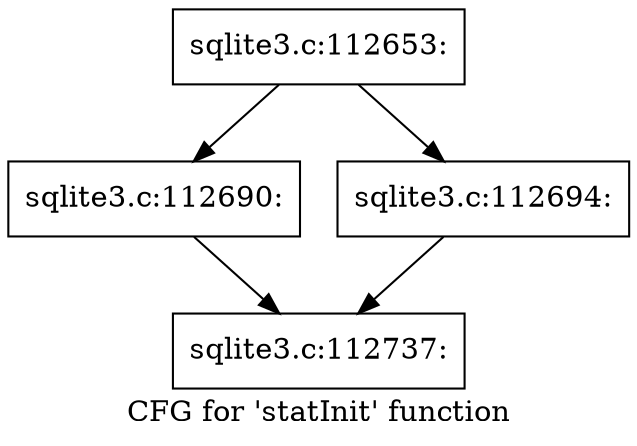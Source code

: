 digraph "CFG for 'statInit' function" {
	label="CFG for 'statInit' function";

	Node0x55c0f59c98b0 [shape=record,label="{sqlite3.c:112653:}"];
	Node0x55c0f59c98b0 -> Node0x55c0fa350200;
	Node0x55c0f59c98b0 -> Node0x55c0fa350250;
	Node0x55c0fa350200 [shape=record,label="{sqlite3.c:112690:}"];
	Node0x55c0fa350200 -> Node0x55c0fa34a690;
	Node0x55c0fa350250 [shape=record,label="{sqlite3.c:112694:}"];
	Node0x55c0fa350250 -> Node0x55c0fa34a690;
	Node0x55c0fa34a690 [shape=record,label="{sqlite3.c:112737:}"];
}
